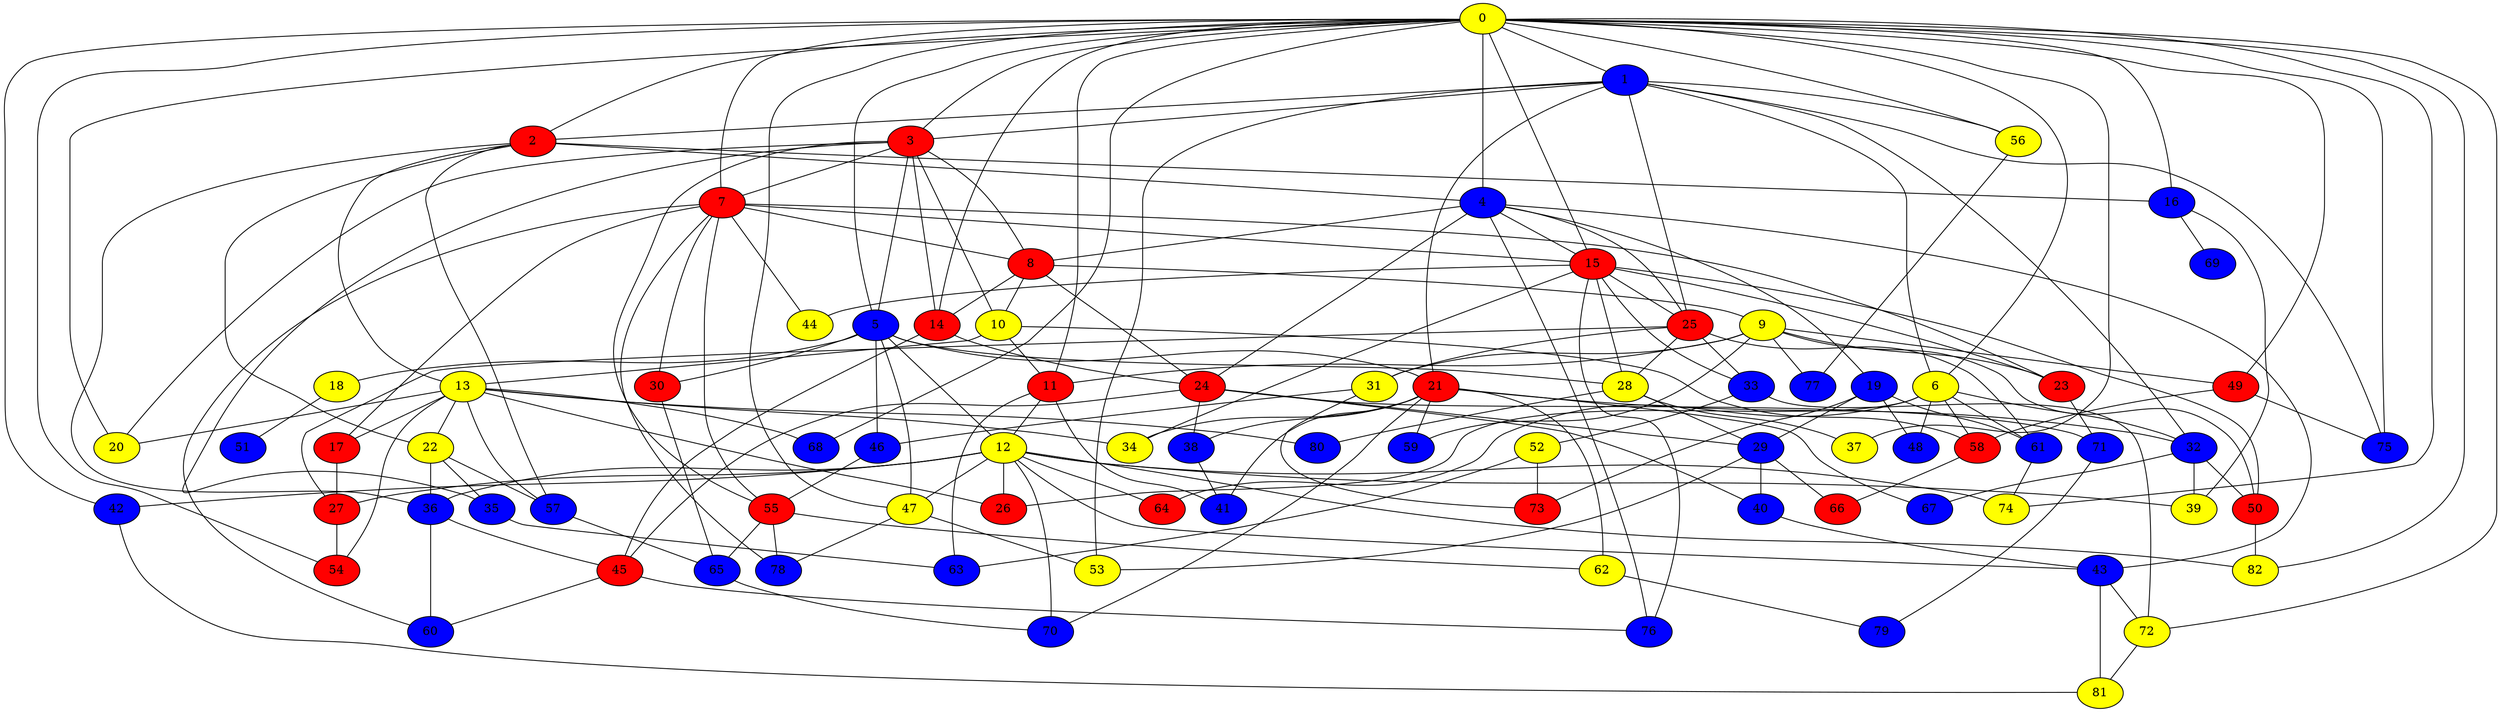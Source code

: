 graph {
0 [style = filled fillcolor = yellow];
1 [style = filled fillcolor = blue];
2 [style = filled fillcolor = red];
3 [style = filled fillcolor = red];
4 [style = filled fillcolor = blue];
5 [style = filled fillcolor = blue];
6 [style = filled fillcolor = yellow];
7 [style = filled fillcolor = red];
8 [style = filled fillcolor = red];
9 [style = filled fillcolor = yellow];
10 [style = filled fillcolor = yellow];
11 [style = filled fillcolor = red];
12 [style = filled fillcolor = yellow];
13 [style = filled fillcolor = yellow];
14 [style = filled fillcolor = red];
15 [style = filled fillcolor = red];
16 [style = filled fillcolor = blue];
17 [style = filled fillcolor = red];
18 [style = filled fillcolor = yellow];
19 [style = filled fillcolor = blue];
20 [style = filled fillcolor = yellow];
21 [style = filled fillcolor = red];
22 [style = filled fillcolor = yellow];
23 [style = filled fillcolor = red];
24 [style = filled fillcolor = red];
25 [style = filled fillcolor = red];
26 [style = filled fillcolor = red];
27 [style = filled fillcolor = red];
28 [style = filled fillcolor = yellow];
29 [style = filled fillcolor = blue];
30 [style = filled fillcolor = red];
31 [style = filled fillcolor = yellow];
32 [style = filled fillcolor = blue];
33 [style = filled fillcolor = blue];
34 [style = filled fillcolor = yellow];
35 [style = filled fillcolor = blue];
36 [style = filled fillcolor = blue];
37 [style = filled fillcolor = yellow];
38 [style = filled fillcolor = blue];
39 [style = filled fillcolor = yellow];
40 [style = filled fillcolor = blue];
41 [style = filled fillcolor = blue];
42 [style = filled fillcolor = blue];
43 [style = filled fillcolor = blue];
44 [style = filled fillcolor = yellow];
45 [style = filled fillcolor = red];
46 [style = filled fillcolor = blue];
47 [style = filled fillcolor = yellow];
48 [style = filled fillcolor = blue];
49 [style = filled fillcolor = red];
50 [style = filled fillcolor = red];
51 [style = filled fillcolor = blue];
52 [style = filled fillcolor = yellow];
53 [style = filled fillcolor = yellow];
54 [style = filled fillcolor = red];
55 [style = filled fillcolor = red];
56 [style = filled fillcolor = yellow];
57 [style = filled fillcolor = blue];
58 [style = filled fillcolor = red];
59 [style = filled fillcolor = blue];
60 [style = filled fillcolor = blue];
61 [style = filled fillcolor = blue];
62 [style = filled fillcolor = yellow];
63 [style = filled fillcolor = blue];
64 [style = filled fillcolor = red];
65 [style = filled fillcolor = blue];
66 [style = filled fillcolor = red];
67 [style = filled fillcolor = blue];
68 [style = filled fillcolor = blue];
69 [style = filled fillcolor = blue];
70 [style = filled fillcolor = blue];
71 [style = filled fillcolor = blue];
72 [style = filled fillcolor = yellow];
73 [style = filled fillcolor = red];
74 [style = filled fillcolor = yellow];
75 [style = filled fillcolor = blue];
76 [style = filled fillcolor = blue];
77 [style = filled fillcolor = blue];
78 [style = filled fillcolor = blue];
79 [style = filled fillcolor = blue];
80 [style = filled fillcolor = blue];
81 [style = filled fillcolor = yellow];
82 [style = filled fillcolor = yellow];
0 -- 4;
0 -- 3;
0 -- 2;
0 -- 1;
0 -- 5;
0 -- 6;
0 -- 7;
0 -- 11;
0 -- 14;
0 -- 15;
0 -- 16;
0 -- 20;
0 -- 37;
0 -- 42;
0 -- 47;
0 -- 49;
0 -- 54;
0 -- 56;
0 -- 68;
0 -- 72;
0 -- 74;
0 -- 75;
0 -- 82;
1 -- 2;
1 -- 3;
1 -- 6;
1 -- 21;
1 -- 25;
1 -- 32;
1 -- 53;
1 -- 56;
1 -- 75;
2 -- 4;
2 -- 13;
2 -- 16;
2 -- 22;
2 -- 36;
2 -- 57;
3 -- 5;
3 -- 7;
3 -- 8;
3 -- 10;
3 -- 14;
3 -- 20;
3 -- 35;
3 -- 55;
4 -- 8;
4 -- 15;
4 -- 19;
4 -- 24;
4 -- 25;
4 -- 43;
4 -- 76;
5 -- 12;
5 -- 18;
5 -- 21;
5 -- 28;
5 -- 30;
5 -- 46;
5 -- 47;
6 -- 26;
6 -- 32;
6 -- 48;
6 -- 58;
6 -- 61;
6 -- 64;
7 -- 8;
7 -- 15;
7 -- 17;
7 -- 23;
7 -- 30;
7 -- 44;
7 -- 55;
7 -- 60;
7 -- 78;
8 -- 9;
8 -- 10;
8 -- 14;
8 -- 24;
9 -- 11;
9 -- 23;
9 -- 31;
9 -- 49;
9 -- 50;
9 -- 59;
9 -- 77;
10 -- 11;
10 -- 13;
10 -- 58;
11 -- 12;
11 -- 41;
11 -- 63;
12 -- 26;
12 -- 27;
12 -- 36;
12 -- 39;
12 -- 42;
12 -- 43;
12 -- 47;
12 -- 64;
12 -- 70;
12 -- 74;
12 -- 82;
13 -- 17;
13 -- 20;
13 -- 22;
13 -- 26;
13 -- 34;
13 -- 54;
13 -- 57;
13 -- 68;
13 -- 80;
14 -- 24;
14 -- 45;
15 -- 23;
15 -- 25;
15 -- 28;
15 -- 33;
15 -- 34;
15 -- 44;
15 -- 50;
15 -- 76;
16 -- 39;
16 -- 69;
17 -- 27;
18 -- 51;
19 -- 29;
19 -- 48;
19 -- 61;
19 -- 73;
21 -- 32;
21 -- 34;
21 -- 38;
21 -- 41;
21 -- 59;
21 -- 62;
21 -- 67;
21 -- 70;
22 -- 35;
22 -- 36;
22 -- 57;
23 -- 71;
24 -- 29;
24 -- 38;
24 -- 40;
24 -- 45;
24 -- 71;
25 -- 27;
25 -- 28;
25 -- 31;
25 -- 33;
25 -- 61;
27 -- 54;
28 -- 29;
28 -- 37;
28 -- 80;
29 -- 40;
29 -- 53;
29 -- 66;
30 -- 65;
31 -- 46;
31 -- 73;
32 -- 39;
32 -- 50;
32 -- 67;
33 -- 52;
33 -- 72;
35 -- 63;
36 -- 45;
36 -- 60;
38 -- 41;
40 -- 43;
42 -- 81;
43 -- 72;
43 -- 81;
45 -- 60;
45 -- 76;
46 -- 55;
47 -- 53;
47 -- 78;
49 -- 58;
49 -- 75;
50 -- 82;
52 -- 63;
52 -- 73;
55 -- 62;
55 -- 65;
55 -- 78;
56 -- 77;
57 -- 65;
58 -- 66;
61 -- 74;
62 -- 79;
65 -- 70;
71 -- 79;
72 -- 81;
}
